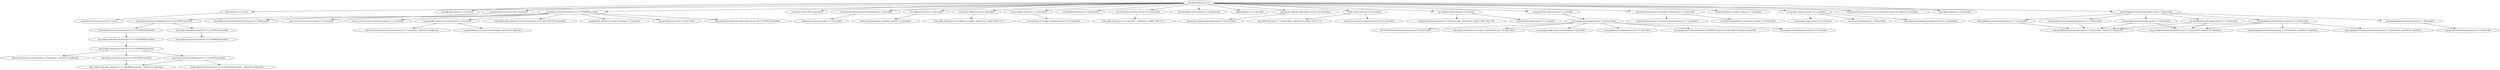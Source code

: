 digraph jfinal__jfinal {
	"com.jfinal:jfinal:jar:5.2.6" -> "junit:junit:jar:4.13.2:test" ; 
	"com.jfinal:jfinal:jar:5.2.6" -> "org.slf4j:slf4j-api:jar:2.0.7:provided" ; 
	"com.jfinal:jfinal:jar:5.2.6" -> "com.jfinal:jetty-server:jar:2019.3:provided" ; 
	"com.jfinal:jfinal:jar:5.2.6" -> "org.eclipse.jetty:jetty-jsp:jar:9.2.26.v20180806:provided" ; 
	"com.jfinal:jfinal:jar:5.2.6" -> "com.jfinal:cos:jar:2022.2:provided" ; 
	"com.jfinal:jfinal:jar:5.2.6" -> "commons-fileupload:commons-fileupload:jar:1.5:provided" ; 
	"com.jfinal:jfinal:jar:5.2.6" -> "com.alibaba:druid:jar:1.2.4:provided" ; 
	"com.jfinal:jfinal:jar:5.2.6" -> "com.zaxxer:HikariCP:jar:4.0.3:provided" ; 
	"com.jfinal:jfinal:jar:5.2.6" -> "com.mchange:c3p0:jar:0.9.5.5:provided" ; 
	"com.jfinal:jfinal:jar:5.2.6" -> "com.alibaba:fastjson:jar:1.2.83:provided" ; 
	"com.jfinal:jfinal:jar:5.2.6" -> "net.sf.ehcache:ehcache-core:jar:2.6.11:provided" ; 
	"com.jfinal:jfinal:jar:5.2.6" -> "org.freemarker:freemarker:jar:2.3.20:provided" ; 
	"com.jfinal:jfinal:jar:5.2.6" -> "log4j:log4j:jar:1.2.17:provided" ; 
	"com.jfinal:jfinal:jar:5.2.6" -> "org.apache.logging.log4j:log4j-core:jar:2.20.0:provided" ; 
	"com.jfinal:jfinal:jar:5.2.6" -> "redis.clients:jedis:jar:3.6.3:provided" ; 
	"com.jfinal:jfinal:jar:5.2.6" -> "de.ruedigermoeller:fst:jar:2.57:provided" ; 
	"com.jfinal:jfinal:jar:5.2.6" -> "org.apache.fury:fury-core:jar:0.5.1:provided" ; 
	"com.jfinal:jfinal:jar:5.2.6" -> "com.fasterxml.jackson.core:jackson-databind:jar:2.11.0:provided" ; 
	"com.jfinal:jfinal:jar:5.2.6" -> "it.sauronsoftware.cron4j:cron4j:jar:2.2.5:provided" ; 
	"com.jfinal:jfinal:jar:5.2.6" -> "com.google.zxing:javase:jar:3.4.1:provided" ; 
	"com.jfinal:jfinal:jar:5.2.6" -> "org.javassist:javassist:jar:3.30.2-GA:provided (scope not updated to provided)" ; 
	"com.jfinal:jfinal:jar:5.2.6" -> "cglib:cglib-nodep:jar:3.3.0:provided" ; 
	"com.jfinal:jfinal:jar:5.2.6" -> "org.springframework:spring-webmvc:jar:5.3.18:provided" ; 
	"junit:junit:jar:4.13.2:test" -> "org.hamcrest:hamcrest-core:jar:1.3:test" ; 
	"com.jfinal:jetty-server:jar:2019.3:provided" -> "org.eclipse.jetty:jetty-webapp:jar:9.4.12.v20180830:provided" ; 
	"org.eclipse.jetty:jetty-webapp:jar:9.4.12.v20180830:provided" -> "org.eclipse.jetty:jetty-xml:jar:9.4.12.v20180830:provided" ; 
	"org.eclipse.jetty:jetty-webapp:jar:9.4.12.v20180830:provided" -> "org.eclipse.jetty:jetty-servlet:jar:9.4.12.v20180830:provided" ; 
	"org.eclipse.jetty:jetty-xml:jar:9.4.12.v20180830:provided" -> "org.eclipse.jetty:jetty-util:jar:9.4.12.v20180830:provided" ; 
	"org.eclipse.jetty:jetty-servlet:jar:9.4.12.v20180830:provided" -> "org.eclipse.jetty:jetty-security:jar:9.4.12.v20180830:provided" ; 
	"org.eclipse.jetty:jetty-security:jar:9.4.12.v20180830:provided" -> "org.eclipse.jetty:jetty-server:jar:9.4.12.v20180830:provided" ; 
	"org.eclipse.jetty:jetty-server:jar:9.4.12.v20180830:provided" -> "(javax.servlet:javax.servlet-api:jar:3.1.0:provided - omitted for duplicate)" ; 
	"org.eclipse.jetty:jetty-server:jar:9.4.12.v20180830:provided" -> "org.eclipse.jetty:jetty-http:jar:9.4.12.v20180830:provided" ; 
	"org.eclipse.jetty:jetty-server:jar:9.4.12.v20180830:provided" -> "org.eclipse.jetty:jetty-io:jar:9.4.12.v20180830:provided" ; 
	"org.eclipse.jetty:jetty-http:jar:9.4.12.v20180830:provided" -> "(org.eclipse.jetty:jetty-util:jar:9.4.12.v20180830:provided - omitted for duplicate)" ; 
	"org.eclipse.jetty:jetty-http:jar:9.4.12.v20180830:provided" -> "(org.eclipse.jetty:jetty-io:jar:9.4.12.v20180830:provided - omitted for duplicate)" ; 
	"org.eclipse.jetty:jetty-io:jar:9.4.12.v20180830:provided" -> "(org.eclipse.jetty:jetty-util:jar:9.4.12.v20180830:provided - omitted for duplicate)" ; 
	"org.eclipse.jetty:jetty-jsp:jar:9.2.26.v20180806:provided" -> "org.eclipse.jetty.toolchain:jetty-schemas:jar:3.1.M0:provided" ; 
	"org.eclipse.jetty:jetty-jsp:jar:9.2.26.v20180806:provided" -> "javax.servlet:javax.servlet-api:jar:3.1.0:provided" ; 
	"org.eclipse.jetty:jetty-jsp:jar:9.2.26.v20180806:provided" -> "javax.servlet.jsp:javax.servlet.jsp-api:jar:2.3.1:provided" ; 
	"org.eclipse.jetty:jetty-jsp:jar:9.2.26.v20180806:provided" -> "org.glassfish.web:javax.servlet.jsp:jar:2.3.2:provided" ; 
	"org.eclipse.jetty:jetty-jsp:jar:9.2.26.v20180806:provided" -> "org.eclipse.jetty.orbit:javax.servlet.jsp.jstl:jar:1.2.0.v201105211821:provided" ; 
	"org.eclipse.jetty:jetty-jsp:jar:9.2.26.v20180806:provided" -> "org.glassfish.web:javax.servlet.jsp.jstl:jar:1.2.2:provided" ; 
	"org.eclipse.jetty:jetty-jsp:jar:9.2.26.v20180806:provided" -> "org.glassfish:javax.el:jar:3.0.0:provided" ; 
	"org.eclipse.jetty:jetty-jsp:jar:9.2.26.v20180806:provided" -> "org.eclipse.jetty.orbit:org.eclipse.jdt.core:jar:3.8.2.v20130121:provided" ; 
	"org.glassfish.web:javax.servlet.jsp:jar:2.3.2:provided" -> "(org.glassfish:javax.el:jar:3.0.0:provided - omitted for duplicate)" ; 
	"org.glassfish.web:javax.servlet.jsp:jar:2.3.2:provided" -> "(javax.servlet.jsp:javax.servlet.jsp-api:jar:2.3.1:provided - omitted for duplicate)" ; 
	"commons-fileupload:commons-fileupload:jar:1.5:provided" -> "commons-io:commons-io:jar:2.11.0:provided" ; 
	"com.alibaba:druid:jar:1.2.4:provided" -> "javax.annotation:javax.annotation-api:jar:1.3.2:provided" ; 
	"com.zaxxer:HikariCP:jar:4.0.3:provided" -> "(org.slf4j:slf4j-api:jar:2.0.0-alpha1:provided - omitted for conflict with 2.0.7)" ; 
	"com.mchange:c3p0:jar:0.9.5.5:provided" -> "com.mchange:mchange-commons-java:jar:0.2.19:provided" ; 
	"net.sf.ehcache:ehcache-core:jar:2.6.11:provided" -> "(org.slf4j:slf4j-api:jar:1.6.1:provided - omitted for conflict with 2.0.7)" ; 
	"org.apache.logging.log4j:log4j-core:jar:2.20.0:provided" -> "org.apache.logging.log4j:log4j-api:jar:2.20.0:provided" ; 
	"redis.clients:jedis:jar:3.6.3:provided" -> "(org.slf4j:slf4j-api:jar:1.7.30:provided - omitted for conflict with 2.0.7)" ; 
	"redis.clients:jedis:jar:3.6.3:provided" -> "org.apache.commons:commons-pool2:jar:2.9.0:provided" ; 
	"de.ruedigermoeller:fst:jar:2.57:provided" -> "(org.javassist:javassist:jar:3.21.0-GA:provided - omitted for conflict with 3.30.2-GA)" ; 
	"de.ruedigermoeller:fst:jar:2.57:provided" -> "org.objenesis:objenesis:jar:2.5.1:provided" ; 
	"org.apache.fury:fury-core:jar:0.5.1:provided" -> "com.google.guava:guava:jar:32.1.2-jre:provided" ; 
	"com.google.guava:guava:jar:32.1.2-jre:provided" -> "com.google.guava:failureaccess:jar:1.0.1:provided" ; 
	"com.google.guava:guava:jar:32.1.2-jre:provided" -> "com.google.guava:listenablefuture:jar:9999.0-empty-to-avoid-conflict-with-guava:provided" ; 
	"com.google.guava:guava:jar:32.1.2-jre:provided" -> "com.google.code.findbugs:jsr305:jar:3.0.2:provided" ; 
	"com.google.guava:guava:jar:32.1.2-jre:provided" -> "org.checkerframework:checker-qual:jar:3.33.0:provided" ; 
	"com.google.guava:guava:jar:32.1.2-jre:provided" -> "com.google.errorprone:error_prone_annotations:jar:2.18.0:provided" ; 
	"com.google.guava:guava:jar:32.1.2-jre:provided" -> "com.google.j2objc:j2objc-annotations:jar:2.8:provided" ; 
	"com.fasterxml.jackson.core:jackson-databind:jar:2.11.0:provided" -> "com.fasterxml.jackson.core:jackson-annotations:jar:2.11.0:provided" ; 
	"com.fasterxml.jackson.core:jackson-databind:jar:2.11.0:provided" -> "com.fasterxml.jackson.core:jackson-core:jar:2.11.0:provided" ; 
	"com.google.zxing:javase:jar:3.4.1:provided" -> "com.google.zxing:core:jar:3.4.1:provided" ; 
	"com.google.zxing:javase:jar:3.4.1:provided" -> "com.beust:jcommander:jar:1.78:provided" ; 
	"com.google.zxing:javase:jar:3.4.1:provided" -> "com.github.jai-imageio:jai-imageio-core:jar:1.4.0:provided" ; 
	"org.springframework:spring-webmvc:jar:5.3.18:provided" -> "org.springframework:spring-aop:jar:5.3.18:provided" ; 
	"org.springframework:spring-webmvc:jar:5.3.18:provided" -> "org.springframework:spring-beans:jar:5.3.18:provided" ; 
	"org.springframework:spring-webmvc:jar:5.3.18:provided" -> "org.springframework:spring-context:jar:5.3.18:provided" ; 
	"org.springframework:spring-webmvc:jar:5.3.18:provided" -> "org.springframework:spring-core:jar:5.3.18:provided" ; 
	"org.springframework:spring-webmvc:jar:5.3.18:provided" -> "org.springframework:spring-expression:jar:5.3.18:provided" ; 
	"org.springframework:spring-webmvc:jar:5.3.18:provided" -> "org.springframework:spring-web:jar:5.3.18:provided" ; 
	"org.springframework:spring-aop:jar:5.3.18:provided" -> "(org.springframework:spring-beans:jar:5.3.18:provided - omitted for duplicate)" ; 
	"org.springframework:spring-aop:jar:5.3.18:provided" -> "(org.springframework:spring-core:jar:5.3.18:provided - omitted for duplicate)" ; 
	"org.springframework:spring-beans:jar:5.3.18:provided" -> "(org.springframework:spring-core:jar:5.3.18:provided - omitted for duplicate)" ; 
	"org.springframework:spring-context:jar:5.3.18:provided" -> "(org.springframework:spring-aop:jar:5.3.18:provided - omitted for duplicate)" ; 
	"org.springframework:spring-context:jar:5.3.18:provided" -> "(org.springframework:spring-beans:jar:5.3.18:provided - omitted for duplicate)" ; 
	"org.springframework:spring-context:jar:5.3.18:provided" -> "(org.springframework:spring-core:jar:5.3.18:provided - omitted for duplicate)" ; 
	"org.springframework:spring-context:jar:5.3.18:provided" -> "(org.springframework:spring-expression:jar:5.3.18:provided - omitted for duplicate)" ; 
	"org.springframework:spring-core:jar:5.3.18:provided" -> "org.springframework:spring-jcl:jar:5.3.18:provided" ; 
	"org.springframework:spring-expression:jar:5.3.18:provided" -> "(org.springframework:spring-core:jar:5.3.18:provided - omitted for duplicate)" ; 
	"org.springframework:spring-web:jar:5.3.18:provided" -> "(org.springframework:spring-beans:jar:5.3.18:provided - omitted for duplicate)" ; 
	"org.springframework:spring-web:jar:5.3.18:provided" -> "(org.springframework:spring-core:jar:5.3.18:provided - omitted for duplicate)" ; 
}
